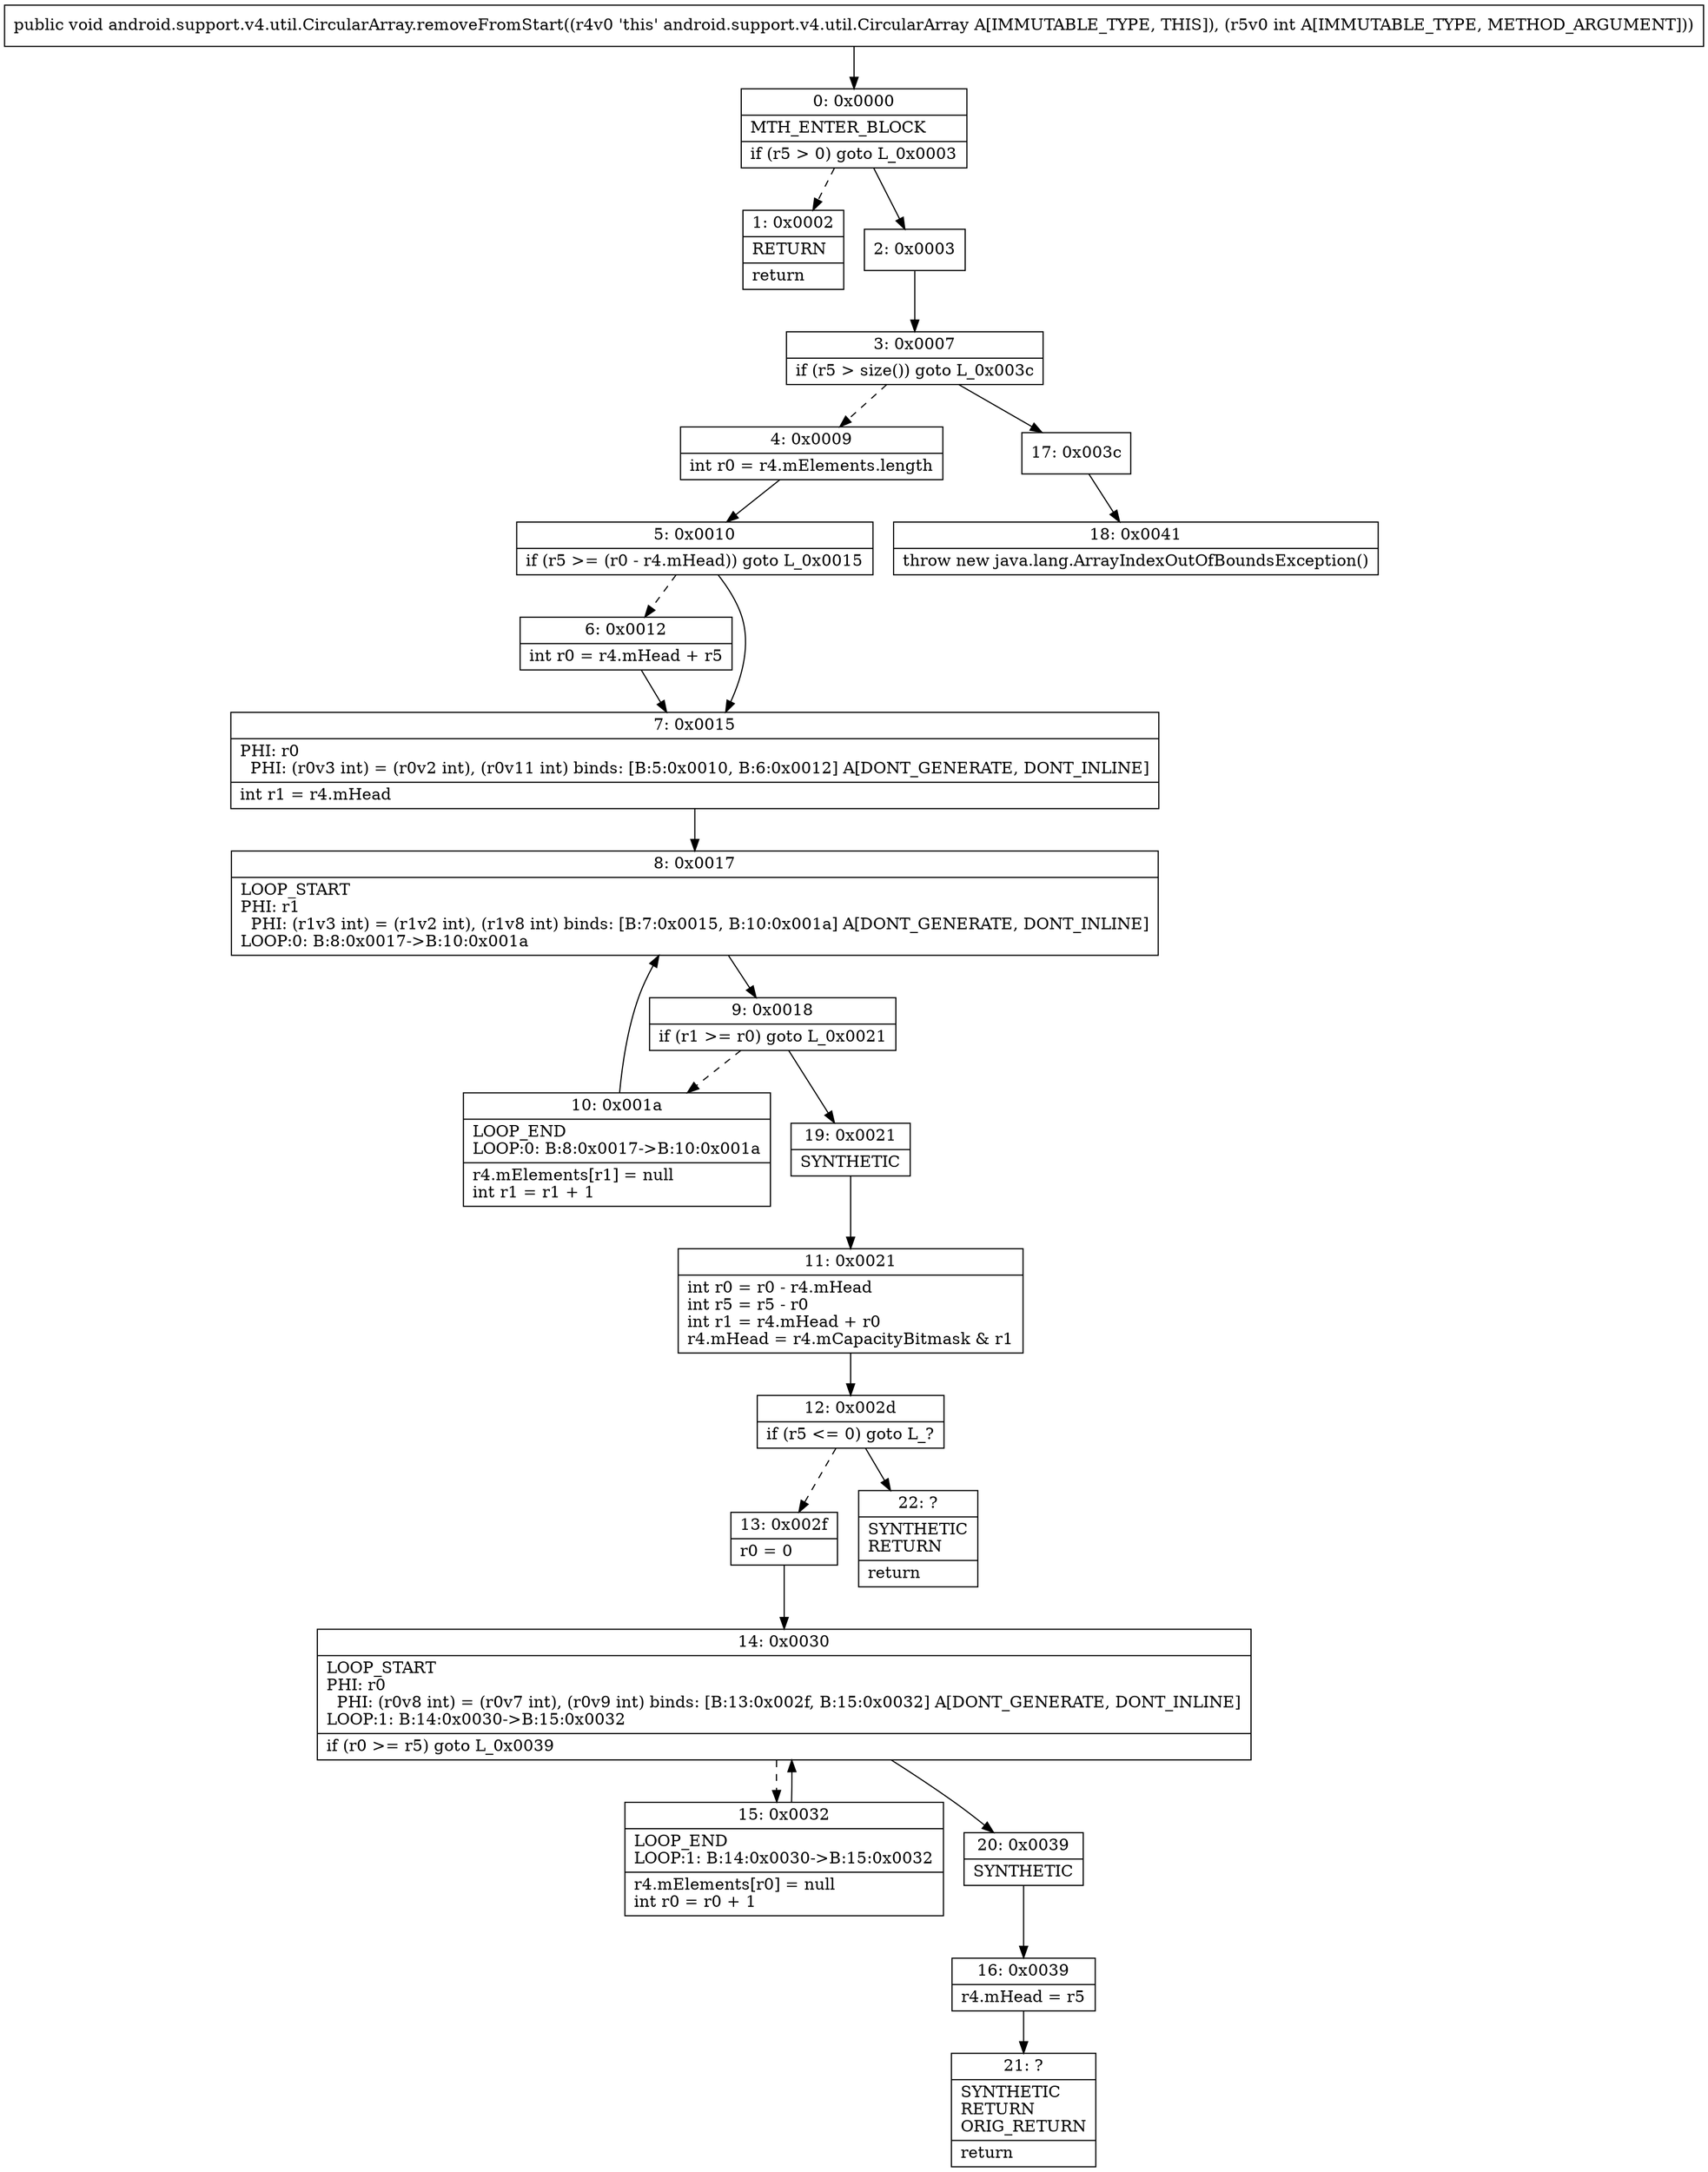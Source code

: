 digraph "CFG forandroid.support.v4.util.CircularArray.removeFromStart(I)V" {
Node_0 [shape=record,label="{0\:\ 0x0000|MTH_ENTER_BLOCK\l|if (r5 \> 0) goto L_0x0003\l}"];
Node_1 [shape=record,label="{1\:\ 0x0002|RETURN\l|return\l}"];
Node_2 [shape=record,label="{2\:\ 0x0003}"];
Node_3 [shape=record,label="{3\:\ 0x0007|if (r5 \> size()) goto L_0x003c\l}"];
Node_4 [shape=record,label="{4\:\ 0x0009|int r0 = r4.mElements.length\l}"];
Node_5 [shape=record,label="{5\:\ 0x0010|if (r5 \>= (r0 \- r4.mHead)) goto L_0x0015\l}"];
Node_6 [shape=record,label="{6\:\ 0x0012|int r0 = r4.mHead + r5\l}"];
Node_7 [shape=record,label="{7\:\ 0x0015|PHI: r0 \l  PHI: (r0v3 int) = (r0v2 int), (r0v11 int) binds: [B:5:0x0010, B:6:0x0012] A[DONT_GENERATE, DONT_INLINE]\l|int r1 = r4.mHead\l}"];
Node_8 [shape=record,label="{8\:\ 0x0017|LOOP_START\lPHI: r1 \l  PHI: (r1v3 int) = (r1v2 int), (r1v8 int) binds: [B:7:0x0015, B:10:0x001a] A[DONT_GENERATE, DONT_INLINE]\lLOOP:0: B:8:0x0017\-\>B:10:0x001a\l}"];
Node_9 [shape=record,label="{9\:\ 0x0018|if (r1 \>= r0) goto L_0x0021\l}"];
Node_10 [shape=record,label="{10\:\ 0x001a|LOOP_END\lLOOP:0: B:8:0x0017\-\>B:10:0x001a\l|r4.mElements[r1] = null\lint r1 = r1 + 1\l}"];
Node_11 [shape=record,label="{11\:\ 0x0021|int r0 = r0 \- r4.mHead\lint r5 = r5 \- r0\lint r1 = r4.mHead + r0\lr4.mHead = r4.mCapacityBitmask & r1\l}"];
Node_12 [shape=record,label="{12\:\ 0x002d|if (r5 \<= 0) goto L_?\l}"];
Node_13 [shape=record,label="{13\:\ 0x002f|r0 = 0\l}"];
Node_14 [shape=record,label="{14\:\ 0x0030|LOOP_START\lPHI: r0 \l  PHI: (r0v8 int) = (r0v7 int), (r0v9 int) binds: [B:13:0x002f, B:15:0x0032] A[DONT_GENERATE, DONT_INLINE]\lLOOP:1: B:14:0x0030\-\>B:15:0x0032\l|if (r0 \>= r5) goto L_0x0039\l}"];
Node_15 [shape=record,label="{15\:\ 0x0032|LOOP_END\lLOOP:1: B:14:0x0030\-\>B:15:0x0032\l|r4.mElements[r0] = null\lint r0 = r0 + 1\l}"];
Node_16 [shape=record,label="{16\:\ 0x0039|r4.mHead = r5\l}"];
Node_17 [shape=record,label="{17\:\ 0x003c}"];
Node_18 [shape=record,label="{18\:\ 0x0041|throw new java.lang.ArrayIndexOutOfBoundsException()\l}"];
Node_19 [shape=record,label="{19\:\ 0x0021|SYNTHETIC\l}"];
Node_20 [shape=record,label="{20\:\ 0x0039|SYNTHETIC\l}"];
Node_21 [shape=record,label="{21\:\ ?|SYNTHETIC\lRETURN\lORIG_RETURN\l|return\l}"];
Node_22 [shape=record,label="{22\:\ ?|SYNTHETIC\lRETURN\l|return\l}"];
MethodNode[shape=record,label="{public void android.support.v4.util.CircularArray.removeFromStart((r4v0 'this' android.support.v4.util.CircularArray A[IMMUTABLE_TYPE, THIS]), (r5v0 int A[IMMUTABLE_TYPE, METHOD_ARGUMENT])) }"];
MethodNode -> Node_0;
Node_0 -> Node_1[style=dashed];
Node_0 -> Node_2;
Node_2 -> Node_3;
Node_3 -> Node_4[style=dashed];
Node_3 -> Node_17;
Node_4 -> Node_5;
Node_5 -> Node_6[style=dashed];
Node_5 -> Node_7;
Node_6 -> Node_7;
Node_7 -> Node_8;
Node_8 -> Node_9;
Node_9 -> Node_10[style=dashed];
Node_9 -> Node_19;
Node_10 -> Node_8;
Node_11 -> Node_12;
Node_12 -> Node_13[style=dashed];
Node_12 -> Node_22;
Node_13 -> Node_14;
Node_14 -> Node_15[style=dashed];
Node_14 -> Node_20;
Node_15 -> Node_14;
Node_16 -> Node_21;
Node_17 -> Node_18;
Node_19 -> Node_11;
Node_20 -> Node_16;
}

